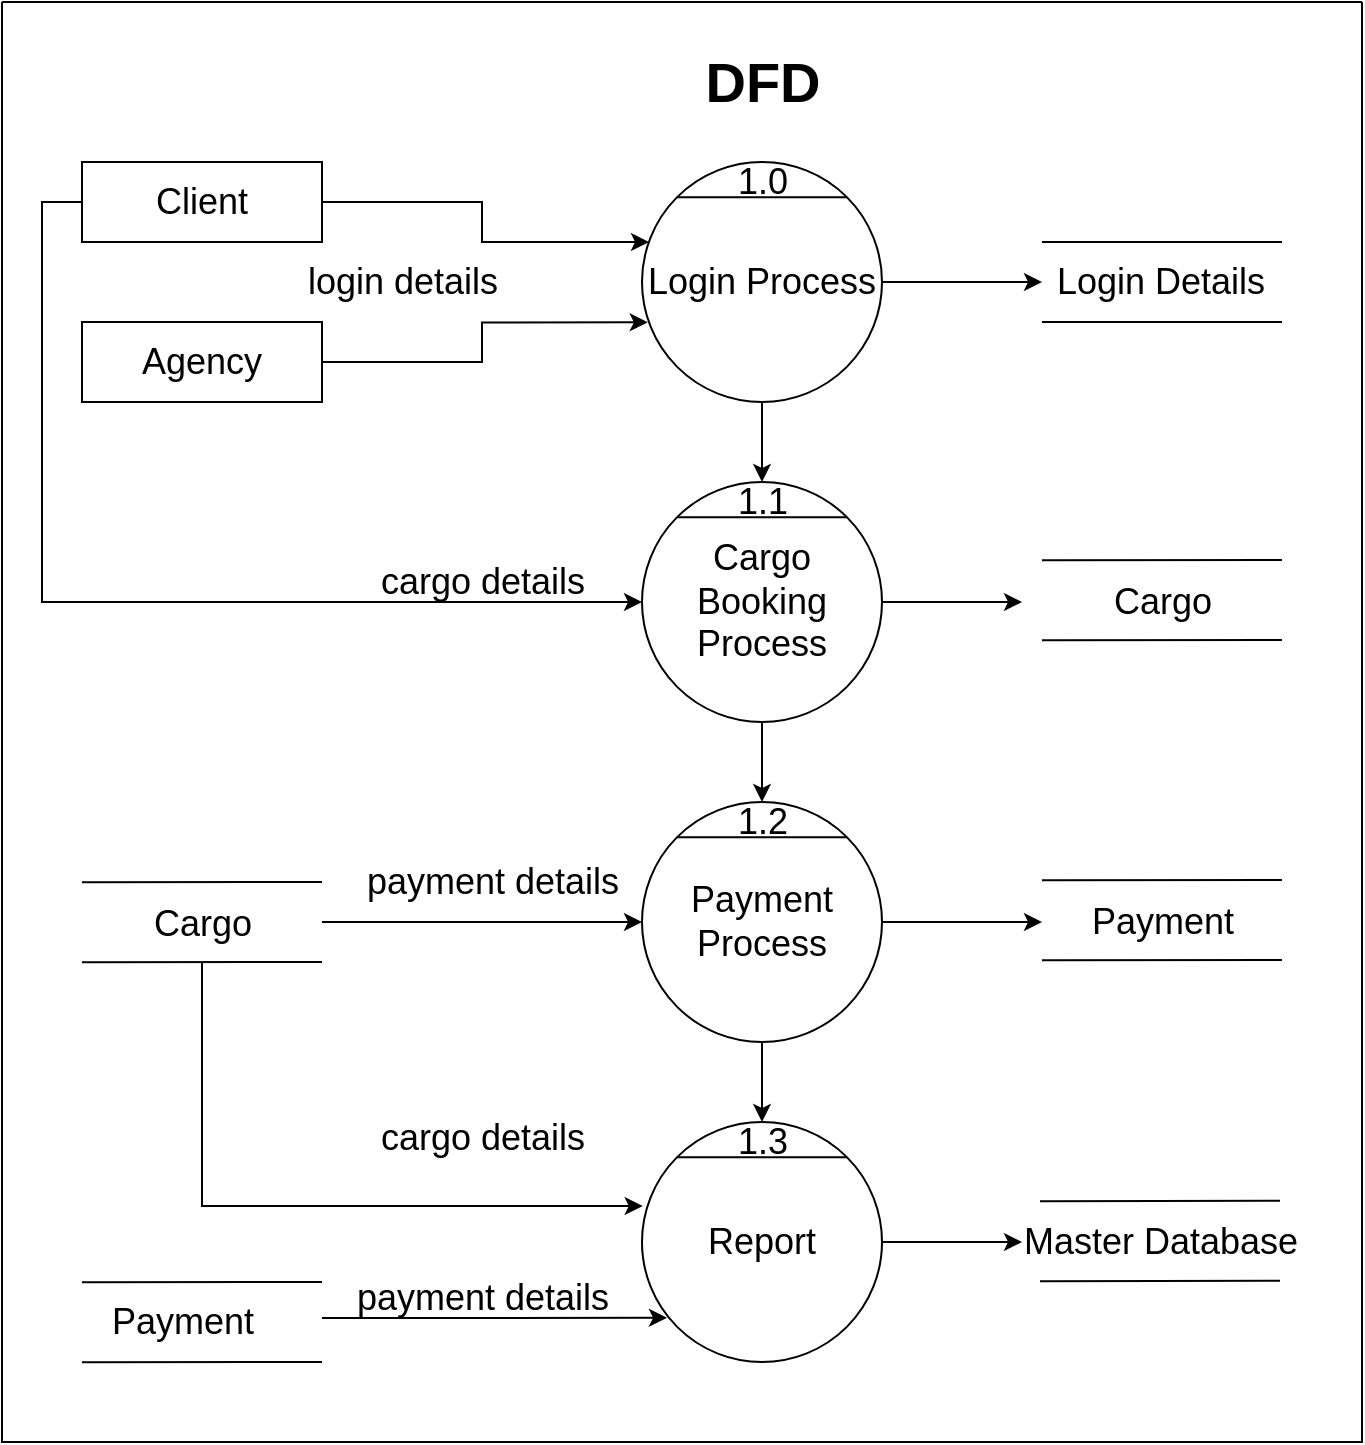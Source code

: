 <mxfile version="14.6.13" type="device"><diagram id="JGmCBiCGKvcivLEGaL3_" name="Page-1"><mxGraphModel dx="2953" dy="1763" grid="1" gridSize="10" guides="1" tooltips="1" connect="1" arrows="1" fold="1" page="1" pageScale="1" pageWidth="760" pageHeight="800" math="0" shadow="0"><root><mxCell id="0"/><mxCell id="1" parent="0"/><mxCell id="XKgK_zmrcQhGJDul6jlV-36" style="edgeStyle=none;rounded=0;orthogonalLoop=1;jettySize=auto;html=1;entryX=0.5;entryY=0;entryDx=0;entryDy=0;endArrow=classic;endFill=1;fontSize=18;" parent="1" source="XKgK_zmrcQhGJDul6jlV-2" target="XKgK_zmrcQhGJDul6jlV-3" edge="1"><mxGeometry relative="1" as="geometry"/></mxCell><mxCell id="XKgK_zmrcQhGJDul6jlV-2" value="Login Process" style="ellipse;whiteSpace=wrap;html=1;aspect=fixed;fontSize=18;" parent="1" vertex="1"><mxGeometry x="360" y="120" width="120" height="120" as="geometry"/></mxCell><mxCell id="XKgK_zmrcQhGJDul6jlV-37" style="edgeStyle=none;rounded=0;orthogonalLoop=1;jettySize=auto;html=1;entryX=0.5;entryY=0;entryDx=0;entryDy=0;endArrow=classic;endFill=1;fontSize=18;" parent="1" source="XKgK_zmrcQhGJDul6jlV-3" target="XKgK_zmrcQhGJDul6jlV-29" edge="1"><mxGeometry relative="1" as="geometry"/></mxCell><mxCell id="XKgK_zmrcQhGJDul6jlV-67" style="edgeStyle=none;rounded=0;orthogonalLoop=1;jettySize=auto;html=1;endArrow=classic;endFill=1;fontSize=18;" parent="1" source="XKgK_zmrcQhGJDul6jlV-3" edge="1"><mxGeometry relative="1" as="geometry"><mxPoint x="550" y="340" as="targetPoint"/></mxGeometry></mxCell><mxCell id="XKgK_zmrcQhGJDul6jlV-3" value="Cargo Booking Process" style="ellipse;whiteSpace=wrap;html=1;aspect=fixed;fontSize=18;" parent="1" vertex="1"><mxGeometry x="360" y="280" width="120" height="120" as="geometry"/></mxCell><mxCell id="XKgK_zmrcQhGJDul6jlV-13" style="edgeStyle=orthogonalEdgeStyle;rounded=0;orthogonalLoop=1;jettySize=auto;html=1;entryX=0.029;entryY=0.33;entryDx=0;entryDy=0;entryPerimeter=0;fontSize=18;" parent="1" source="XKgK_zmrcQhGJDul6jlV-6" target="XKgK_zmrcQhGJDul6jlV-2" edge="1"><mxGeometry relative="1" as="geometry"><mxPoint x="361" y="163" as="targetPoint"/><Array as="points"><mxPoint x="280" y="140"/><mxPoint x="280" y="160"/><mxPoint x="363" y="160"/></Array></mxGeometry></mxCell><mxCell id="Zrc64Q9wsg7fSrB2fz_W-19" style="edgeStyle=orthogonalEdgeStyle;rounded=0;orthogonalLoop=1;jettySize=auto;html=1;entryX=0;entryY=0.5;entryDx=0;entryDy=0;" parent="1" source="XKgK_zmrcQhGJDul6jlV-6" target="XKgK_zmrcQhGJDul6jlV-3" edge="1"><mxGeometry relative="1" as="geometry"><Array as="points"><mxPoint x="60" y="140"/><mxPoint x="60" y="340"/></Array></mxGeometry></mxCell><mxCell id="XKgK_zmrcQhGJDul6jlV-6" value="Client" style="rounded=0;whiteSpace=wrap;html=1;fontSize=18;" parent="1" vertex="1"><mxGeometry x="80" y="120" width="120" height="40" as="geometry"/></mxCell><mxCell id="XKgK_zmrcQhGJDul6jlV-14" style="edgeStyle=orthogonalEdgeStyle;rounded=0;orthogonalLoop=1;jettySize=auto;html=1;entryX=0.024;entryY=0.668;entryDx=0;entryDy=0;entryPerimeter=0;fontSize=18;" parent="1" source="XKgK_zmrcQhGJDul6jlV-7" target="XKgK_zmrcQhGJDul6jlV-2" edge="1"><mxGeometry relative="1" as="geometry"><mxPoint x="340" y="200" as="targetPoint"/></mxGeometry></mxCell><mxCell id="XKgK_zmrcQhGJDul6jlV-7" value="Agency" style="rounded=0;whiteSpace=wrap;html=1;fontSize=18;" parent="1" vertex="1"><mxGeometry x="80" y="200" width="120" height="40" as="geometry"/></mxCell><mxCell id="XKgK_zmrcQhGJDul6jlV-10" value="login details" style="text;html=1;align=center;verticalAlign=middle;resizable=0;points=[];autosize=1;strokeColor=none;fontSize=18;" parent="1" vertex="1"><mxGeometry x="185" y="165" width="110" height="30" as="geometry"/></mxCell><mxCell id="XKgK_zmrcQhGJDul6jlV-12" style="edgeStyle=orthogonalEdgeStyle;rounded=0;orthogonalLoop=1;jettySize=auto;html=1;exitX=1;exitY=0.5;exitDx=0;exitDy=0;fontSize=18;" parent="1" source="XKgK_zmrcQhGJDul6jlV-2" edge="1"><mxGeometry relative="1" as="geometry"><mxPoint x="620.0" y="151.0" as="sourcePoint"/><mxPoint x="560" y="180" as="targetPoint"/><Array as="points"><mxPoint x="550" y="180"/><mxPoint x="550" y="180"/></Array></mxGeometry></mxCell><mxCell id="XKgK_zmrcQhGJDul6jlV-17" style="rounded=0;orthogonalLoop=1;jettySize=auto;html=1;exitX=1;exitY=0.5;exitDx=0;exitDy=0;endArrow=none;endFill=0;fontSize=18;" parent="1" edge="1"><mxGeometry relative="1" as="geometry"><mxPoint x="560.0" y="160" as="sourcePoint"/><mxPoint x="680" y="160" as="targetPoint"/></mxGeometry></mxCell><mxCell id="XKgK_zmrcQhGJDul6jlV-18" style="rounded=0;orthogonalLoop=1;jettySize=auto;html=1;exitX=1;exitY=0.5;exitDx=0;exitDy=0;endArrow=none;endFill=0;fontSize=18;" parent="1" edge="1"><mxGeometry relative="1" as="geometry"><mxPoint x="560.0" y="200" as="sourcePoint"/><mxPoint x="680" y="200" as="targetPoint"/></mxGeometry></mxCell><mxCell id="XKgK_zmrcQhGJDul6jlV-19" value="Login Details" style="text;html=1;align=center;verticalAlign=middle;resizable=0;points=[];autosize=1;strokeColor=none;fontSize=18;" parent="1" vertex="1"><mxGeometry x="559" y="165" width="120" height="30" as="geometry"/></mxCell><mxCell id="XKgK_zmrcQhGJDul6jlV-22" value="cargo details" style="text;html=1;align=center;verticalAlign=middle;resizable=0;points=[];autosize=1;strokeColor=none;fontSize=18;" parent="1" vertex="1"><mxGeometry x="220" y="315" width="120" height="30" as="geometry"/></mxCell><mxCell id="XKgK_zmrcQhGJDul6jlV-25" style="rounded=0;orthogonalLoop=1;jettySize=auto;html=1;exitX=1;exitY=0.5;exitDx=0;exitDy=0;endArrow=none;endFill=0;fontSize=18;" parent="1" edge="1"><mxGeometry relative="1" as="geometry"><mxPoint x="560.0" y="319.17" as="sourcePoint"/><mxPoint x="680" y="319" as="targetPoint"/></mxGeometry></mxCell><mxCell id="XKgK_zmrcQhGJDul6jlV-26" style="rounded=0;orthogonalLoop=1;jettySize=auto;html=1;exitX=1;exitY=0.5;exitDx=0;exitDy=0;endArrow=none;endFill=0;fontSize=18;" parent="1" edge="1"><mxGeometry relative="1" as="geometry"><mxPoint x="560.0" y="359.17" as="sourcePoint"/><mxPoint x="680" y="359" as="targetPoint"/></mxGeometry></mxCell><mxCell id="XKgK_zmrcQhGJDul6jlV-27" value="Cargo" style="text;html=1;align=center;verticalAlign=middle;resizable=0;points=[];autosize=1;strokeColor=none;fontSize=18;" parent="1" vertex="1"><mxGeometry x="590" y="325" width="60" height="30" as="geometry"/></mxCell><mxCell id="XKgK_zmrcQhGJDul6jlV-66" style="edgeStyle=none;rounded=0;orthogonalLoop=1;jettySize=auto;html=1;endArrow=classic;endFill=1;fontSize=18;" parent="1" source="XKgK_zmrcQhGJDul6jlV-29" edge="1"><mxGeometry relative="1" as="geometry"><mxPoint x="560" y="500" as="targetPoint"/></mxGeometry></mxCell><mxCell id="EKHHtKljY58fS5M0NNPD-1" style="edgeStyle=orthogonalEdgeStyle;rounded=0;orthogonalLoop=1;jettySize=auto;html=1;" parent="1" source="XKgK_zmrcQhGJDul6jlV-29" target="XKgK_zmrcQhGJDul6jlV-57" edge="1"><mxGeometry relative="1" as="geometry"><mxPoint x="420" y="595" as="targetPoint"/></mxGeometry></mxCell><mxCell id="XKgK_zmrcQhGJDul6jlV-29" value="Payment Process" style="ellipse;whiteSpace=wrap;html=1;aspect=fixed;fontSize=18;" parent="1" vertex="1"><mxGeometry x="360" y="440" width="120" height="120" as="geometry"/></mxCell><mxCell id="XKgK_zmrcQhGJDul6jlV-30" style="edgeStyle=none;rounded=0;orthogonalLoop=1;jettySize=auto;html=1;entryX=0;entryY=0.5;entryDx=0;entryDy=0;endArrow=classic;endFill=1;fontSize=18;" parent="1" target="XKgK_zmrcQhGJDul6jlV-29" edge="1"><mxGeometry relative="1" as="geometry"><mxPoint x="200" y="500" as="sourcePoint"/></mxGeometry></mxCell><mxCell id="XKgK_zmrcQhGJDul6jlV-33" style="rounded=0;orthogonalLoop=1;jettySize=auto;html=1;exitX=1;exitY=0.5;exitDx=0;exitDy=0;endArrow=none;endFill=0;fontSize=18;" parent="1" edge="1"><mxGeometry relative="1" as="geometry"><mxPoint x="560.0" y="479.17" as="sourcePoint"/><mxPoint x="680" y="479" as="targetPoint"/></mxGeometry></mxCell><mxCell id="XKgK_zmrcQhGJDul6jlV-34" style="rounded=0;orthogonalLoop=1;jettySize=auto;html=1;exitX=1;exitY=0.5;exitDx=0;exitDy=0;endArrow=none;endFill=0;fontSize=18;" parent="1" edge="1"><mxGeometry relative="1" as="geometry"><mxPoint x="560.0" y="519.17" as="sourcePoint"/><mxPoint x="680" y="519" as="targetPoint"/></mxGeometry></mxCell><mxCell id="XKgK_zmrcQhGJDul6jlV-35" value="Payment" style="text;html=1;align=center;verticalAlign=middle;resizable=0;points=[];autosize=1;strokeColor=none;fontSize=18;" parent="1" vertex="1"><mxGeometry x="575" y="485" width="90" height="30" as="geometry"/></mxCell><mxCell id="XKgK_zmrcQhGJDul6jlV-45" style="rounded=0;orthogonalLoop=1;jettySize=auto;html=1;exitX=1;exitY=0.5;exitDx=0;exitDy=0;endArrow=none;endFill=0;fontSize=18;" parent="1" edge="1"><mxGeometry relative="1" as="geometry"><mxPoint x="80.0" y="480.17" as="sourcePoint"/><mxPoint x="200" y="480" as="targetPoint"/></mxGeometry></mxCell><mxCell id="XKgK_zmrcQhGJDul6jlV-46" style="rounded=0;orthogonalLoop=1;jettySize=auto;html=1;exitX=1;exitY=0.5;exitDx=0;exitDy=0;endArrow=none;endFill=0;fontSize=18;" parent="1" edge="1"><mxGeometry relative="1" as="geometry"><mxPoint x="80.0" y="520.17" as="sourcePoint"/><mxPoint x="200" y="520" as="targetPoint"/></mxGeometry></mxCell><mxCell id="Zrc64Q9wsg7fSrB2fz_W-21" style="edgeStyle=orthogonalEdgeStyle;rounded=0;orthogonalLoop=1;jettySize=auto;html=1;entryX=0.003;entryY=0.35;entryDx=0;entryDy=0;entryPerimeter=0;fontSize=18;" parent="1" target="XKgK_zmrcQhGJDul6jlV-57" edge="1"><mxGeometry relative="1" as="geometry"><mxPoint x="140" y="520" as="sourcePoint"/><Array as="points"><mxPoint x="140" y="642"/></Array></mxGeometry></mxCell><mxCell id="XKgK_zmrcQhGJDul6jlV-47" value="Cargo" style="text;html=1;align=center;verticalAlign=middle;resizable=0;points=[];autosize=1;strokeColor=none;fontSize=18;" parent="1" vertex="1"><mxGeometry x="110" y="486" width="60" height="30" as="geometry"/></mxCell><mxCell id="XKgK_zmrcQhGJDul6jlV-59" style="edgeStyle=none;rounded=0;orthogonalLoop=1;jettySize=auto;html=1;entryX=0.104;entryY=0.816;entryDx=0;entryDy=0;endArrow=classic;endFill=1;entryPerimeter=0;fontSize=18;" parent="1" target="XKgK_zmrcQhGJDul6jlV-57" edge="1"><mxGeometry relative="1" as="geometry"><mxPoint x="200" y="698" as="sourcePoint"/></mxGeometry></mxCell><mxCell id="XKgK_zmrcQhGJDul6jlV-60" style="edgeStyle=none;rounded=0;orthogonalLoop=1;jettySize=auto;html=1;endArrow=classic;endFill=1;fontSize=18;" parent="1" source="XKgK_zmrcQhGJDul6jlV-57" edge="1"><mxGeometry relative="1" as="geometry"><mxPoint x="550" y="660" as="targetPoint"/></mxGeometry></mxCell><mxCell id="XKgK_zmrcQhGJDul6jlV-57" value="Report" style="ellipse;whiteSpace=wrap;html=1;aspect=fixed;fontSize=18;" parent="1" vertex="1"><mxGeometry x="360" y="600" width="120" height="120" as="geometry"/></mxCell><mxCell id="XKgK_zmrcQhGJDul6jlV-61" style="rounded=0;orthogonalLoop=1;jettySize=auto;html=1;exitX=1;exitY=0.5;exitDx=0;exitDy=0;endArrow=none;endFill=0;fontSize=18;" parent="1" edge="1"><mxGeometry relative="1" as="geometry"><mxPoint x="559.0" y="639.58" as="sourcePoint"/><mxPoint x="679" y="639.41" as="targetPoint"/></mxGeometry></mxCell><mxCell id="XKgK_zmrcQhGJDul6jlV-62" style="rounded=0;orthogonalLoop=1;jettySize=auto;html=1;exitX=1;exitY=0.5;exitDx=0;exitDy=0;endArrow=none;endFill=0;fontSize=18;" parent="1" edge="1"><mxGeometry relative="1" as="geometry"><mxPoint x="559.0" y="679.58" as="sourcePoint"/><mxPoint x="679" y="679.41" as="targetPoint"/></mxGeometry></mxCell><mxCell id="XKgK_zmrcQhGJDul6jlV-63" value="Master Database" style="text;html=1;align=center;verticalAlign=middle;resizable=0;points=[];autosize=1;strokeColor=none;fontSize=18;" parent="1" vertex="1"><mxGeometry x="544" y="645.41" width="150" height="30" as="geometry"/></mxCell><mxCell id="XKgK_zmrcQhGJDul6jlV-64" value="cargo details" style="text;html=1;align=center;verticalAlign=middle;resizable=0;points=[];autosize=1;strokeColor=none;fontSize=18;" parent="1" vertex="1"><mxGeometry x="220" y="593" width="120" height="30" as="geometry"/></mxCell><mxCell id="XKgK_zmrcQhGJDul6jlV-65" value="payment details" style="text;html=1;align=center;verticalAlign=middle;resizable=0;points=[];autosize=1;strokeColor=none;fontSize=18;" parent="1" vertex="1"><mxGeometry x="210" y="673" width="140" height="30" as="geometry"/></mxCell><mxCell id="XKgK_zmrcQhGJDul6jlV-68" style="rounded=0;orthogonalLoop=1;jettySize=auto;html=1;exitX=0;exitY=0;exitDx=0;exitDy=0;endArrow=none;endFill=0;entryX=1;entryY=0;entryDx=0;entryDy=0;fontSize=18;" parent="1" source="XKgK_zmrcQhGJDul6jlV-29" target="XKgK_zmrcQhGJDul6jlV-29" edge="1"><mxGeometry relative="1" as="geometry"><mxPoint x="650.0" y="489.17" as="sourcePoint"/><mxPoint x="770" y="489" as="targetPoint"/></mxGeometry></mxCell><mxCell id="XKgK_zmrcQhGJDul6jlV-69" style="rounded=0;orthogonalLoop=1;jettySize=auto;html=1;endArrow=none;endFill=0;entryX=1;entryY=0;entryDx=0;entryDy=0;exitX=0;exitY=0;exitDx=0;exitDy=0;fontSize=18;" parent="1" source="XKgK_zmrcQhGJDul6jlV-3" target="XKgK_zmrcQhGJDul6jlV-3" edge="1"><mxGeometry relative="1" as="geometry"><mxPoint x="510" y="300" as="sourcePoint"/><mxPoint x="614.856" y="310.004" as="targetPoint"/></mxGeometry></mxCell><mxCell id="XKgK_zmrcQhGJDul6jlV-70" style="rounded=0;orthogonalLoop=1;jettySize=auto;html=1;exitX=0;exitY=0;exitDx=0;exitDy=0;endArrow=none;endFill=0;entryX=1;entryY=0;entryDx=0;entryDy=0;fontSize=18;" parent="1" source="XKgK_zmrcQhGJDul6jlV-57" target="XKgK_zmrcQhGJDul6jlV-57" edge="1"><mxGeometry relative="1" as="geometry"><mxPoint x="460.004" y="590.004" as="sourcePoint"/><mxPoint x="544.856" y="590.004" as="targetPoint"/></mxGeometry></mxCell><mxCell id="XKgK_zmrcQhGJDul6jlV-71" style="rounded=0;orthogonalLoop=1;jettySize=auto;html=1;exitX=0;exitY=0;exitDx=0;exitDy=0;endArrow=none;endFill=0;entryX=1;entryY=0;entryDx=0;entryDy=0;fontSize=18;" parent="1" source="XKgK_zmrcQhGJDul6jlV-2" target="XKgK_zmrcQhGJDul6jlV-2" edge="1"><mxGeometry relative="1" as="geometry"><mxPoint x="470.004" y="120.004" as="sourcePoint"/><mxPoint x="554.856" y="120.004" as="targetPoint"/></mxGeometry></mxCell><mxCell id="XKgK_zmrcQhGJDul6jlV-74" value="1.0" style="text;html=1;align=center;verticalAlign=middle;resizable=0;points=[];autosize=1;strokeColor=none;fontSize=18;" parent="1" vertex="1"><mxGeometry x="400" y="115" width="40" height="30" as="geometry"/></mxCell><mxCell id="XKgK_zmrcQhGJDul6jlV-75" value="1.1" style="text;html=1;align=center;verticalAlign=middle;resizable=0;points=[];autosize=1;strokeColor=none;fontSize=18;" parent="1" vertex="1"><mxGeometry x="400" y="275" width="40" height="30" as="geometry"/></mxCell><mxCell id="XKgK_zmrcQhGJDul6jlV-76" value="1.2" style="text;html=1;align=center;verticalAlign=middle;resizable=0;points=[];autosize=1;strokeColor=none;fontSize=18;" parent="1" vertex="1"><mxGeometry x="400" y="435" width="40" height="30" as="geometry"/></mxCell><mxCell id="XKgK_zmrcQhGJDul6jlV-77" value="1.3" style="text;html=1;align=center;verticalAlign=middle;resizable=0;points=[];autosize=1;strokeColor=none;fontSize=18;" parent="1" vertex="1"><mxGeometry x="400" y="595" width="40" height="30" as="geometry"/></mxCell><mxCell id="XKgK_zmrcQhGJDul6jlV-79" value="" style="swimlane;startSize=0;" parent="1" vertex="1"><mxGeometry x="40" y="40" width="680" height="720" as="geometry"/></mxCell><mxCell id="XKgK_zmrcQhGJDul6jlV-80" value="DFD" style="text;html=1;align=center;verticalAlign=middle;resizable=0;points=[];autosize=1;strokeColor=none;fontSize=28;fontStyle=1" parent="XKgK_zmrcQhGJDul6jlV-79" vertex="1"><mxGeometry x="345" y="20" width="70" height="40" as="geometry"/></mxCell><mxCell id="XKgK_zmrcQhGJDul6jlV-32" value="payment details" style="text;html=1;align=center;verticalAlign=middle;resizable=0;points=[];autosize=1;strokeColor=none;fontSize=18;" parent="XKgK_zmrcQhGJDul6jlV-79" vertex="1"><mxGeometry x="175" y="425" width="140" height="30" as="geometry"/></mxCell><mxCell id="XKgK_zmrcQhGJDul6jlV-48" style="rounded=0;orthogonalLoop=1;jettySize=auto;html=1;exitX=1;exitY=0.5;exitDx=0;exitDy=0;endArrow=none;endFill=0;fontSize=18;" parent="XKgK_zmrcQhGJDul6jlV-79" edge="1"><mxGeometry relative="1" as="geometry"><mxPoint x="40.0" y="640.17" as="sourcePoint"/><mxPoint x="160" y="640" as="targetPoint"/></mxGeometry></mxCell><mxCell id="XKgK_zmrcQhGJDul6jlV-49" style="rounded=0;orthogonalLoop=1;jettySize=auto;html=1;exitX=1;exitY=0.5;exitDx=0;exitDy=0;endArrow=none;endFill=0;fontSize=18;" parent="XKgK_zmrcQhGJDul6jlV-79" edge="1"><mxGeometry relative="1" as="geometry"><mxPoint x="40.0" y="680.17" as="sourcePoint"/><mxPoint x="160" y="680" as="targetPoint"/></mxGeometry></mxCell><mxCell id="Zrc64Q9wsg7fSrB2fz_W-20" value="Payment" style="text;html=1;align=center;verticalAlign=middle;resizable=0;points=[];autosize=1;strokeColor=none;fontSize=18;" parent="XKgK_zmrcQhGJDul6jlV-79" vertex="1"><mxGeometry x="45" y="645" width="90" height="30" as="geometry"/></mxCell></root></mxGraphModel></diagram></mxfile>